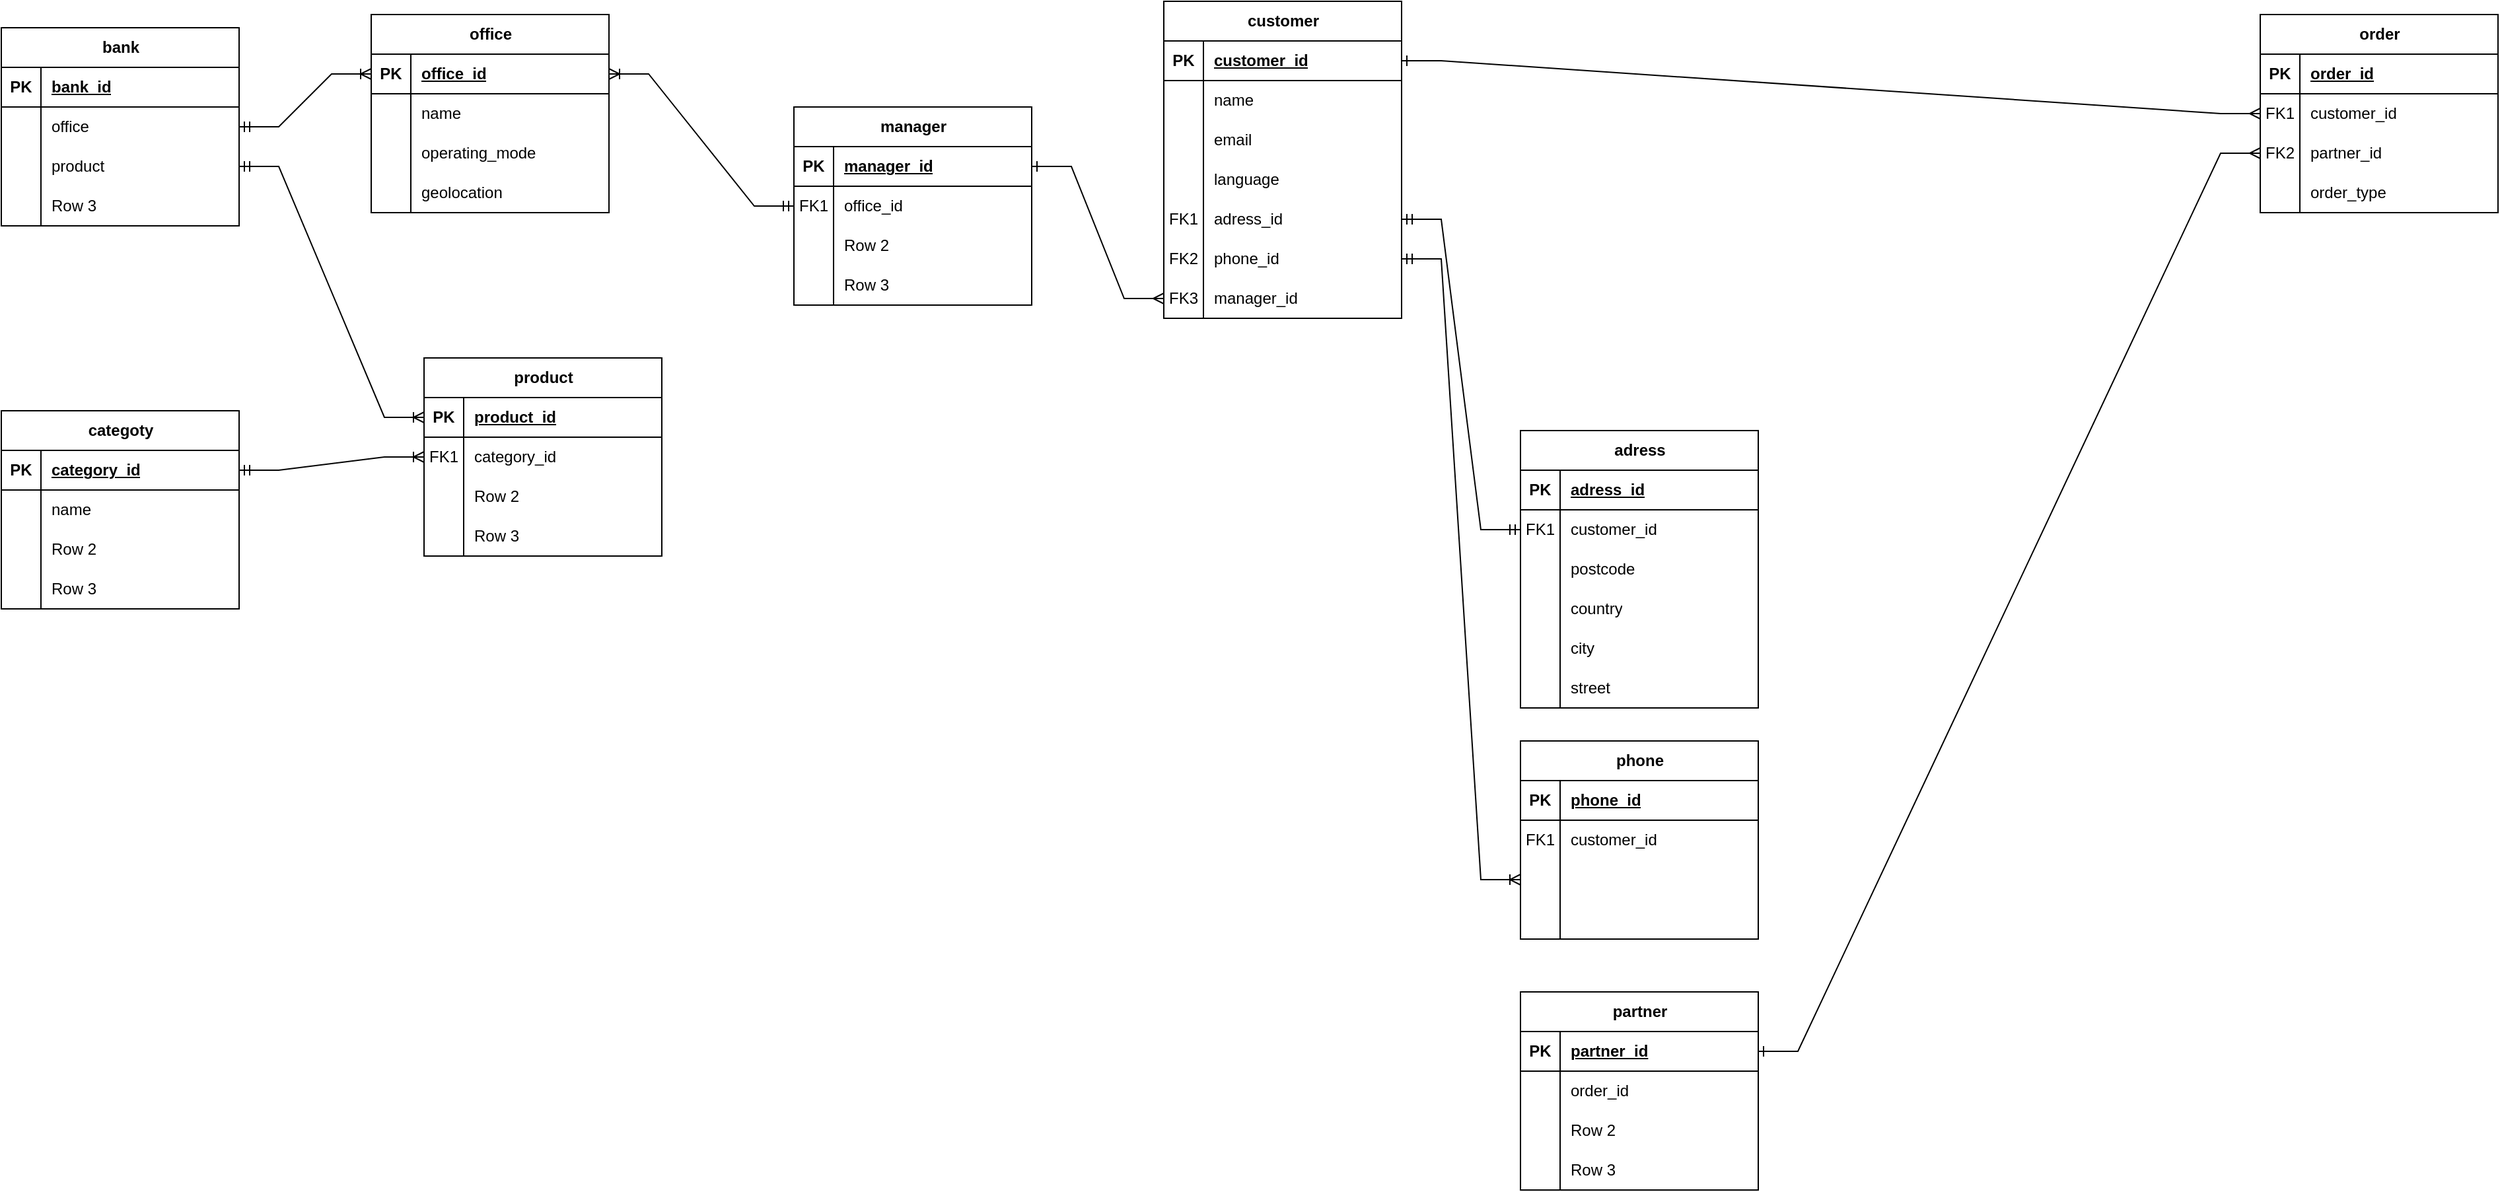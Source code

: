 <mxfile version="22.1.18" type="github">
  <diagram name="Страница — 1" id="-eCXFyW9J2usL3Vw9FVG">
    <mxGraphModel dx="2756" dy="1036" grid="1" gridSize="10" guides="1" tooltips="1" connect="1" arrows="1" fold="1" page="1" pageScale="1" pageWidth="827" pageHeight="1169" math="0" shadow="0">
      <root>
        <mxCell id="0" />
        <mxCell id="1" parent="0" />
        <mxCell id="TS-3t0F5fg5TTH0r1mqs-1" value="bank" style="shape=table;startSize=30;container=1;collapsible=1;childLayout=tableLayout;fixedRows=1;rowLines=0;fontStyle=1;align=center;resizeLast=1;html=1;" parent="1" vertex="1">
          <mxGeometry x="-680" y="70" width="180" height="150" as="geometry" />
        </mxCell>
        <mxCell id="TS-3t0F5fg5TTH0r1mqs-2" value="" style="shape=tableRow;horizontal=0;startSize=0;swimlaneHead=0;swimlaneBody=0;fillColor=none;collapsible=0;dropTarget=0;points=[[0,0.5],[1,0.5]];portConstraint=eastwest;top=0;left=0;right=0;bottom=1;" parent="TS-3t0F5fg5TTH0r1mqs-1" vertex="1">
          <mxGeometry y="30" width="180" height="30" as="geometry" />
        </mxCell>
        <mxCell id="TS-3t0F5fg5TTH0r1mqs-3" value="PK" style="shape=partialRectangle;connectable=0;fillColor=none;top=0;left=0;bottom=0;right=0;fontStyle=1;overflow=hidden;whiteSpace=wrap;html=1;" parent="TS-3t0F5fg5TTH0r1mqs-2" vertex="1">
          <mxGeometry width="30" height="30" as="geometry">
            <mxRectangle width="30" height="30" as="alternateBounds" />
          </mxGeometry>
        </mxCell>
        <mxCell id="TS-3t0F5fg5TTH0r1mqs-4" value="bank_id" style="shape=partialRectangle;connectable=0;fillColor=none;top=0;left=0;bottom=0;right=0;align=left;spacingLeft=6;fontStyle=5;overflow=hidden;whiteSpace=wrap;html=1;" parent="TS-3t0F5fg5TTH0r1mqs-2" vertex="1">
          <mxGeometry x="30" width="150" height="30" as="geometry">
            <mxRectangle width="150" height="30" as="alternateBounds" />
          </mxGeometry>
        </mxCell>
        <mxCell id="TS-3t0F5fg5TTH0r1mqs-5" value="" style="shape=tableRow;horizontal=0;startSize=0;swimlaneHead=0;swimlaneBody=0;fillColor=none;collapsible=0;dropTarget=0;points=[[0,0.5],[1,0.5]];portConstraint=eastwest;top=0;left=0;right=0;bottom=0;" parent="TS-3t0F5fg5TTH0r1mqs-1" vertex="1">
          <mxGeometry y="60" width="180" height="30" as="geometry" />
        </mxCell>
        <mxCell id="TS-3t0F5fg5TTH0r1mqs-6" value="" style="shape=partialRectangle;connectable=0;fillColor=none;top=0;left=0;bottom=0;right=0;editable=1;overflow=hidden;whiteSpace=wrap;html=1;" parent="TS-3t0F5fg5TTH0r1mqs-5" vertex="1">
          <mxGeometry width="30" height="30" as="geometry">
            <mxRectangle width="30" height="30" as="alternateBounds" />
          </mxGeometry>
        </mxCell>
        <mxCell id="TS-3t0F5fg5TTH0r1mqs-7" value="office" style="shape=partialRectangle;connectable=0;fillColor=none;top=0;left=0;bottom=0;right=0;align=left;spacingLeft=6;overflow=hidden;whiteSpace=wrap;html=1;" parent="TS-3t0F5fg5TTH0r1mqs-5" vertex="1">
          <mxGeometry x="30" width="150" height="30" as="geometry">
            <mxRectangle width="150" height="30" as="alternateBounds" />
          </mxGeometry>
        </mxCell>
        <mxCell id="TS-3t0F5fg5TTH0r1mqs-8" value="" style="shape=tableRow;horizontal=0;startSize=0;swimlaneHead=0;swimlaneBody=0;fillColor=none;collapsible=0;dropTarget=0;points=[[0,0.5],[1,0.5]];portConstraint=eastwest;top=0;left=0;right=0;bottom=0;" parent="TS-3t0F5fg5TTH0r1mqs-1" vertex="1">
          <mxGeometry y="90" width="180" height="30" as="geometry" />
        </mxCell>
        <mxCell id="TS-3t0F5fg5TTH0r1mqs-9" value="" style="shape=partialRectangle;connectable=0;fillColor=none;top=0;left=0;bottom=0;right=0;editable=1;overflow=hidden;whiteSpace=wrap;html=1;" parent="TS-3t0F5fg5TTH0r1mqs-8" vertex="1">
          <mxGeometry width="30" height="30" as="geometry">
            <mxRectangle width="30" height="30" as="alternateBounds" />
          </mxGeometry>
        </mxCell>
        <mxCell id="TS-3t0F5fg5TTH0r1mqs-10" value="product" style="shape=partialRectangle;connectable=0;fillColor=none;top=0;left=0;bottom=0;right=0;align=left;spacingLeft=6;overflow=hidden;whiteSpace=wrap;html=1;" parent="TS-3t0F5fg5TTH0r1mqs-8" vertex="1">
          <mxGeometry x="30" width="150" height="30" as="geometry">
            <mxRectangle width="150" height="30" as="alternateBounds" />
          </mxGeometry>
        </mxCell>
        <mxCell id="TS-3t0F5fg5TTH0r1mqs-11" value="" style="shape=tableRow;horizontal=0;startSize=0;swimlaneHead=0;swimlaneBody=0;fillColor=none;collapsible=0;dropTarget=0;points=[[0,0.5],[1,0.5]];portConstraint=eastwest;top=0;left=0;right=0;bottom=0;" parent="TS-3t0F5fg5TTH0r1mqs-1" vertex="1">
          <mxGeometry y="120" width="180" height="30" as="geometry" />
        </mxCell>
        <mxCell id="TS-3t0F5fg5TTH0r1mqs-12" value="" style="shape=partialRectangle;connectable=0;fillColor=none;top=0;left=0;bottom=0;right=0;editable=1;overflow=hidden;whiteSpace=wrap;html=1;" parent="TS-3t0F5fg5TTH0r1mqs-11" vertex="1">
          <mxGeometry width="30" height="30" as="geometry">
            <mxRectangle width="30" height="30" as="alternateBounds" />
          </mxGeometry>
        </mxCell>
        <mxCell id="TS-3t0F5fg5TTH0r1mqs-13" value="Row 3" style="shape=partialRectangle;connectable=0;fillColor=none;top=0;left=0;bottom=0;right=0;align=left;spacingLeft=6;overflow=hidden;whiteSpace=wrap;html=1;" parent="TS-3t0F5fg5TTH0r1mqs-11" vertex="1">
          <mxGeometry x="30" width="150" height="30" as="geometry">
            <mxRectangle width="150" height="30" as="alternateBounds" />
          </mxGeometry>
        </mxCell>
        <mxCell id="TS-3t0F5fg5TTH0r1mqs-14" value="categoty" style="shape=table;startSize=30;container=1;collapsible=1;childLayout=tableLayout;fixedRows=1;rowLines=0;fontStyle=1;align=center;resizeLast=1;html=1;" parent="1" vertex="1">
          <mxGeometry x="-680" y="360" width="180" height="150" as="geometry" />
        </mxCell>
        <mxCell id="TS-3t0F5fg5TTH0r1mqs-15" value="" style="shape=tableRow;horizontal=0;startSize=0;swimlaneHead=0;swimlaneBody=0;fillColor=none;collapsible=0;dropTarget=0;points=[[0,0.5],[1,0.5]];portConstraint=eastwest;top=0;left=0;right=0;bottom=1;" parent="TS-3t0F5fg5TTH0r1mqs-14" vertex="1">
          <mxGeometry y="30" width="180" height="30" as="geometry" />
        </mxCell>
        <mxCell id="TS-3t0F5fg5TTH0r1mqs-16" value="PK" style="shape=partialRectangle;connectable=0;fillColor=none;top=0;left=0;bottom=0;right=0;fontStyle=1;overflow=hidden;whiteSpace=wrap;html=1;" parent="TS-3t0F5fg5TTH0r1mqs-15" vertex="1">
          <mxGeometry width="30" height="30" as="geometry">
            <mxRectangle width="30" height="30" as="alternateBounds" />
          </mxGeometry>
        </mxCell>
        <mxCell id="TS-3t0F5fg5TTH0r1mqs-17" value="category_id" style="shape=partialRectangle;connectable=0;fillColor=none;top=0;left=0;bottom=0;right=0;align=left;spacingLeft=6;fontStyle=5;overflow=hidden;whiteSpace=wrap;html=1;" parent="TS-3t0F5fg5TTH0r1mqs-15" vertex="1">
          <mxGeometry x="30" width="150" height="30" as="geometry">
            <mxRectangle width="150" height="30" as="alternateBounds" />
          </mxGeometry>
        </mxCell>
        <mxCell id="TS-3t0F5fg5TTH0r1mqs-18" value="" style="shape=tableRow;horizontal=0;startSize=0;swimlaneHead=0;swimlaneBody=0;fillColor=none;collapsible=0;dropTarget=0;points=[[0,0.5],[1,0.5]];portConstraint=eastwest;top=0;left=0;right=0;bottom=0;" parent="TS-3t0F5fg5TTH0r1mqs-14" vertex="1">
          <mxGeometry y="60" width="180" height="30" as="geometry" />
        </mxCell>
        <mxCell id="TS-3t0F5fg5TTH0r1mqs-19" value="" style="shape=partialRectangle;connectable=0;fillColor=none;top=0;left=0;bottom=0;right=0;editable=1;overflow=hidden;whiteSpace=wrap;html=1;" parent="TS-3t0F5fg5TTH0r1mqs-18" vertex="1">
          <mxGeometry width="30" height="30" as="geometry">
            <mxRectangle width="30" height="30" as="alternateBounds" />
          </mxGeometry>
        </mxCell>
        <mxCell id="TS-3t0F5fg5TTH0r1mqs-20" value="name" style="shape=partialRectangle;connectable=0;fillColor=none;top=0;left=0;bottom=0;right=0;align=left;spacingLeft=6;overflow=hidden;whiteSpace=wrap;html=1;" parent="TS-3t0F5fg5TTH0r1mqs-18" vertex="1">
          <mxGeometry x="30" width="150" height="30" as="geometry">
            <mxRectangle width="150" height="30" as="alternateBounds" />
          </mxGeometry>
        </mxCell>
        <mxCell id="TS-3t0F5fg5TTH0r1mqs-21" value="" style="shape=tableRow;horizontal=0;startSize=0;swimlaneHead=0;swimlaneBody=0;fillColor=none;collapsible=0;dropTarget=0;points=[[0,0.5],[1,0.5]];portConstraint=eastwest;top=0;left=0;right=0;bottom=0;" parent="TS-3t0F5fg5TTH0r1mqs-14" vertex="1">
          <mxGeometry y="90" width="180" height="30" as="geometry" />
        </mxCell>
        <mxCell id="TS-3t0F5fg5TTH0r1mqs-22" value="" style="shape=partialRectangle;connectable=0;fillColor=none;top=0;left=0;bottom=0;right=0;editable=1;overflow=hidden;whiteSpace=wrap;html=1;" parent="TS-3t0F5fg5TTH0r1mqs-21" vertex="1">
          <mxGeometry width="30" height="30" as="geometry">
            <mxRectangle width="30" height="30" as="alternateBounds" />
          </mxGeometry>
        </mxCell>
        <mxCell id="TS-3t0F5fg5TTH0r1mqs-23" value="Row 2" style="shape=partialRectangle;connectable=0;fillColor=none;top=0;left=0;bottom=0;right=0;align=left;spacingLeft=6;overflow=hidden;whiteSpace=wrap;html=1;" parent="TS-3t0F5fg5TTH0r1mqs-21" vertex="1">
          <mxGeometry x="30" width="150" height="30" as="geometry">
            <mxRectangle width="150" height="30" as="alternateBounds" />
          </mxGeometry>
        </mxCell>
        <mxCell id="TS-3t0F5fg5TTH0r1mqs-24" value="" style="shape=tableRow;horizontal=0;startSize=0;swimlaneHead=0;swimlaneBody=0;fillColor=none;collapsible=0;dropTarget=0;points=[[0,0.5],[1,0.5]];portConstraint=eastwest;top=0;left=0;right=0;bottom=0;" parent="TS-3t0F5fg5TTH0r1mqs-14" vertex="1">
          <mxGeometry y="120" width="180" height="30" as="geometry" />
        </mxCell>
        <mxCell id="TS-3t0F5fg5TTH0r1mqs-25" value="" style="shape=partialRectangle;connectable=0;fillColor=none;top=0;left=0;bottom=0;right=0;editable=1;overflow=hidden;whiteSpace=wrap;html=1;" parent="TS-3t0F5fg5TTH0r1mqs-24" vertex="1">
          <mxGeometry width="30" height="30" as="geometry">
            <mxRectangle width="30" height="30" as="alternateBounds" />
          </mxGeometry>
        </mxCell>
        <mxCell id="TS-3t0F5fg5TTH0r1mqs-26" value="Row 3" style="shape=partialRectangle;connectable=0;fillColor=none;top=0;left=0;bottom=0;right=0;align=left;spacingLeft=6;overflow=hidden;whiteSpace=wrap;html=1;" parent="TS-3t0F5fg5TTH0r1mqs-24" vertex="1">
          <mxGeometry x="30" width="150" height="30" as="geometry">
            <mxRectangle width="150" height="30" as="alternateBounds" />
          </mxGeometry>
        </mxCell>
        <mxCell id="TS-3t0F5fg5TTH0r1mqs-66" value="customer" style="shape=table;startSize=30;container=1;collapsible=1;childLayout=tableLayout;fixedRows=1;rowLines=0;fontStyle=1;align=center;resizeLast=1;html=1;" parent="1" vertex="1">
          <mxGeometry x="200" y="50" width="180" height="240" as="geometry">
            <mxRectangle x="80" y="70" width="100" height="30" as="alternateBounds" />
          </mxGeometry>
        </mxCell>
        <mxCell id="TS-3t0F5fg5TTH0r1mqs-67" value="" style="shape=tableRow;horizontal=0;startSize=0;swimlaneHead=0;swimlaneBody=0;fillColor=none;collapsible=0;dropTarget=0;points=[[0,0.5],[1,0.5]];portConstraint=eastwest;top=0;left=0;right=0;bottom=1;" parent="TS-3t0F5fg5TTH0r1mqs-66" vertex="1">
          <mxGeometry y="30" width="180" height="30" as="geometry" />
        </mxCell>
        <mxCell id="TS-3t0F5fg5TTH0r1mqs-68" value="PK" style="shape=partialRectangle;connectable=0;fillColor=none;top=0;left=0;bottom=0;right=0;fontStyle=1;overflow=hidden;whiteSpace=wrap;html=1;" parent="TS-3t0F5fg5TTH0r1mqs-67" vertex="1">
          <mxGeometry width="30" height="30" as="geometry">
            <mxRectangle width="30" height="30" as="alternateBounds" />
          </mxGeometry>
        </mxCell>
        <mxCell id="TS-3t0F5fg5TTH0r1mqs-69" value="customer_id" style="shape=partialRectangle;connectable=0;fillColor=none;top=0;left=0;bottom=0;right=0;align=left;spacingLeft=6;fontStyle=5;overflow=hidden;whiteSpace=wrap;html=1;" parent="TS-3t0F5fg5TTH0r1mqs-67" vertex="1">
          <mxGeometry x="30" width="150" height="30" as="geometry">
            <mxRectangle width="150" height="30" as="alternateBounds" />
          </mxGeometry>
        </mxCell>
        <mxCell id="TS-3t0F5fg5TTH0r1mqs-70" value="" style="shape=tableRow;horizontal=0;startSize=0;swimlaneHead=0;swimlaneBody=0;fillColor=none;collapsible=0;dropTarget=0;points=[[0,0.5],[1,0.5]];portConstraint=eastwest;top=0;left=0;right=0;bottom=0;" parent="TS-3t0F5fg5TTH0r1mqs-66" vertex="1">
          <mxGeometry y="60" width="180" height="30" as="geometry" />
        </mxCell>
        <mxCell id="TS-3t0F5fg5TTH0r1mqs-71" value="" style="shape=partialRectangle;connectable=0;fillColor=none;top=0;left=0;bottom=0;right=0;editable=1;overflow=hidden;whiteSpace=wrap;html=1;" parent="TS-3t0F5fg5TTH0r1mqs-70" vertex="1">
          <mxGeometry width="30" height="30" as="geometry">
            <mxRectangle width="30" height="30" as="alternateBounds" />
          </mxGeometry>
        </mxCell>
        <mxCell id="TS-3t0F5fg5TTH0r1mqs-72" value="name" style="shape=partialRectangle;connectable=0;fillColor=none;top=0;left=0;bottom=0;right=0;align=left;spacingLeft=6;overflow=hidden;whiteSpace=wrap;html=1;" parent="TS-3t0F5fg5TTH0r1mqs-70" vertex="1">
          <mxGeometry x="30" width="150" height="30" as="geometry">
            <mxRectangle width="150" height="30" as="alternateBounds" />
          </mxGeometry>
        </mxCell>
        <mxCell id="TS-3t0F5fg5TTH0r1mqs-73" value="" style="shape=tableRow;horizontal=0;startSize=0;swimlaneHead=0;swimlaneBody=0;fillColor=none;collapsible=0;dropTarget=0;points=[[0,0.5],[1,0.5]];portConstraint=eastwest;top=0;left=0;right=0;bottom=0;" parent="TS-3t0F5fg5TTH0r1mqs-66" vertex="1">
          <mxGeometry y="90" width="180" height="30" as="geometry" />
        </mxCell>
        <mxCell id="TS-3t0F5fg5TTH0r1mqs-74" value="" style="shape=partialRectangle;connectable=0;fillColor=none;top=0;left=0;bottom=0;right=0;editable=1;overflow=hidden;whiteSpace=wrap;html=1;" parent="TS-3t0F5fg5TTH0r1mqs-73" vertex="1">
          <mxGeometry width="30" height="30" as="geometry">
            <mxRectangle width="30" height="30" as="alternateBounds" />
          </mxGeometry>
        </mxCell>
        <mxCell id="TS-3t0F5fg5TTH0r1mqs-75" value="email" style="shape=partialRectangle;connectable=0;fillColor=none;top=0;left=0;bottom=0;right=0;align=left;spacingLeft=6;overflow=hidden;whiteSpace=wrap;html=1;" parent="TS-3t0F5fg5TTH0r1mqs-73" vertex="1">
          <mxGeometry x="30" width="150" height="30" as="geometry">
            <mxRectangle width="150" height="30" as="alternateBounds" />
          </mxGeometry>
        </mxCell>
        <mxCell id="TS-3t0F5fg5TTH0r1mqs-76" value="" style="shape=tableRow;horizontal=0;startSize=0;swimlaneHead=0;swimlaneBody=0;fillColor=none;collapsible=0;dropTarget=0;points=[[0,0.5],[1,0.5]];portConstraint=eastwest;top=0;left=0;right=0;bottom=0;" parent="TS-3t0F5fg5TTH0r1mqs-66" vertex="1">
          <mxGeometry y="120" width="180" height="30" as="geometry" />
        </mxCell>
        <mxCell id="TS-3t0F5fg5TTH0r1mqs-77" value="" style="shape=partialRectangle;connectable=0;fillColor=none;top=0;left=0;bottom=0;right=0;editable=1;overflow=hidden;whiteSpace=wrap;html=1;" parent="TS-3t0F5fg5TTH0r1mqs-76" vertex="1">
          <mxGeometry width="30" height="30" as="geometry">
            <mxRectangle width="30" height="30" as="alternateBounds" />
          </mxGeometry>
        </mxCell>
        <mxCell id="TS-3t0F5fg5TTH0r1mqs-78" value="language" style="shape=partialRectangle;connectable=0;fillColor=none;top=0;left=0;bottom=0;right=0;align=left;spacingLeft=6;overflow=hidden;whiteSpace=wrap;html=1;" parent="TS-3t0F5fg5TTH0r1mqs-76" vertex="1">
          <mxGeometry x="30" width="150" height="30" as="geometry">
            <mxRectangle width="150" height="30" as="alternateBounds" />
          </mxGeometry>
        </mxCell>
        <mxCell id="TS-3t0F5fg5TTH0r1mqs-206" value="" style="shape=tableRow;horizontal=0;startSize=0;swimlaneHead=0;swimlaneBody=0;fillColor=none;collapsible=0;dropTarget=0;points=[[0,0.5],[1,0.5]];portConstraint=eastwest;top=0;left=0;right=0;bottom=0;" parent="TS-3t0F5fg5TTH0r1mqs-66" vertex="1">
          <mxGeometry y="150" width="180" height="30" as="geometry" />
        </mxCell>
        <mxCell id="TS-3t0F5fg5TTH0r1mqs-207" value="FK1" style="shape=partialRectangle;connectable=0;fillColor=none;top=0;left=0;bottom=0;right=0;editable=1;overflow=hidden;whiteSpace=wrap;html=1;" parent="TS-3t0F5fg5TTH0r1mqs-206" vertex="1">
          <mxGeometry width="30" height="30" as="geometry">
            <mxRectangle width="30" height="30" as="alternateBounds" />
          </mxGeometry>
        </mxCell>
        <mxCell id="TS-3t0F5fg5TTH0r1mqs-208" value="adress_id" style="shape=partialRectangle;connectable=0;fillColor=none;top=0;left=0;bottom=0;right=0;align=left;spacingLeft=6;overflow=hidden;whiteSpace=wrap;html=1;" parent="TS-3t0F5fg5TTH0r1mqs-206" vertex="1">
          <mxGeometry x="30" width="150" height="30" as="geometry">
            <mxRectangle width="150" height="30" as="alternateBounds" />
          </mxGeometry>
        </mxCell>
        <mxCell id="TS-3t0F5fg5TTH0r1mqs-235" value="" style="shape=tableRow;horizontal=0;startSize=0;swimlaneHead=0;swimlaneBody=0;fillColor=none;collapsible=0;dropTarget=0;points=[[0,0.5],[1,0.5]];portConstraint=eastwest;top=0;left=0;right=0;bottom=0;" parent="TS-3t0F5fg5TTH0r1mqs-66" vertex="1">
          <mxGeometry y="180" width="180" height="30" as="geometry" />
        </mxCell>
        <mxCell id="TS-3t0F5fg5TTH0r1mqs-236" value="FK2" style="shape=partialRectangle;connectable=0;fillColor=none;top=0;left=0;bottom=0;right=0;editable=1;overflow=hidden;whiteSpace=wrap;html=1;" parent="TS-3t0F5fg5TTH0r1mqs-235" vertex="1">
          <mxGeometry width="30" height="30" as="geometry">
            <mxRectangle width="30" height="30" as="alternateBounds" />
          </mxGeometry>
        </mxCell>
        <mxCell id="TS-3t0F5fg5TTH0r1mqs-237" value="phone_id" style="shape=partialRectangle;connectable=0;fillColor=none;top=0;left=0;bottom=0;right=0;align=left;spacingLeft=6;overflow=hidden;whiteSpace=wrap;html=1;" parent="TS-3t0F5fg5TTH0r1mqs-235" vertex="1">
          <mxGeometry x="30" width="150" height="30" as="geometry">
            <mxRectangle width="150" height="30" as="alternateBounds" />
          </mxGeometry>
        </mxCell>
        <mxCell id="TS-3t0F5fg5TTH0r1mqs-296" value="" style="shape=tableRow;horizontal=0;startSize=0;swimlaneHead=0;swimlaneBody=0;fillColor=none;collapsible=0;dropTarget=0;points=[[0,0.5],[1,0.5]];portConstraint=eastwest;top=0;left=0;right=0;bottom=0;" parent="TS-3t0F5fg5TTH0r1mqs-66" vertex="1">
          <mxGeometry y="210" width="180" height="30" as="geometry" />
        </mxCell>
        <mxCell id="TS-3t0F5fg5TTH0r1mqs-297" value="FK3" style="shape=partialRectangle;connectable=0;fillColor=none;top=0;left=0;bottom=0;right=0;editable=1;overflow=hidden;whiteSpace=wrap;html=1;" parent="TS-3t0F5fg5TTH0r1mqs-296" vertex="1">
          <mxGeometry width="30" height="30" as="geometry">
            <mxRectangle width="30" height="30" as="alternateBounds" />
          </mxGeometry>
        </mxCell>
        <mxCell id="TS-3t0F5fg5TTH0r1mqs-298" value="manager_id" style="shape=partialRectangle;connectable=0;fillColor=none;top=0;left=0;bottom=0;right=0;align=left;spacingLeft=6;overflow=hidden;whiteSpace=wrap;html=1;" parent="TS-3t0F5fg5TTH0r1mqs-296" vertex="1">
          <mxGeometry x="30" width="150" height="30" as="geometry">
            <mxRectangle width="150" height="30" as="alternateBounds" />
          </mxGeometry>
        </mxCell>
        <mxCell id="TS-3t0F5fg5TTH0r1mqs-79" value="manager" style="shape=table;startSize=30;container=1;collapsible=1;childLayout=tableLayout;fixedRows=1;rowLines=0;fontStyle=1;align=center;resizeLast=1;html=1;" parent="1" vertex="1">
          <mxGeometry x="-80" y="130" width="180" height="150" as="geometry" />
        </mxCell>
        <mxCell id="TS-3t0F5fg5TTH0r1mqs-80" value="" style="shape=tableRow;horizontal=0;startSize=0;swimlaneHead=0;swimlaneBody=0;fillColor=none;collapsible=0;dropTarget=0;points=[[0,0.5],[1,0.5]];portConstraint=eastwest;top=0;left=0;right=0;bottom=1;" parent="TS-3t0F5fg5TTH0r1mqs-79" vertex="1">
          <mxGeometry y="30" width="180" height="30" as="geometry" />
        </mxCell>
        <mxCell id="TS-3t0F5fg5TTH0r1mqs-81" value="PK" style="shape=partialRectangle;connectable=0;fillColor=none;top=0;left=0;bottom=0;right=0;fontStyle=1;overflow=hidden;whiteSpace=wrap;html=1;" parent="TS-3t0F5fg5TTH0r1mqs-80" vertex="1">
          <mxGeometry width="30" height="30" as="geometry">
            <mxRectangle width="30" height="30" as="alternateBounds" />
          </mxGeometry>
        </mxCell>
        <mxCell id="TS-3t0F5fg5TTH0r1mqs-82" value="manager_id" style="shape=partialRectangle;connectable=0;fillColor=none;top=0;left=0;bottom=0;right=0;align=left;spacingLeft=6;fontStyle=5;overflow=hidden;whiteSpace=wrap;html=1;" parent="TS-3t0F5fg5TTH0r1mqs-80" vertex="1">
          <mxGeometry x="30" width="150" height="30" as="geometry">
            <mxRectangle width="150" height="30" as="alternateBounds" />
          </mxGeometry>
        </mxCell>
        <mxCell id="TS-3t0F5fg5TTH0r1mqs-83" value="" style="shape=tableRow;horizontal=0;startSize=0;swimlaneHead=0;swimlaneBody=0;fillColor=none;collapsible=0;dropTarget=0;points=[[0,0.5],[1,0.5]];portConstraint=eastwest;top=0;left=0;right=0;bottom=0;" parent="TS-3t0F5fg5TTH0r1mqs-79" vertex="1">
          <mxGeometry y="60" width="180" height="30" as="geometry" />
        </mxCell>
        <mxCell id="TS-3t0F5fg5TTH0r1mqs-84" value="FK1" style="shape=partialRectangle;connectable=0;fillColor=none;top=0;left=0;bottom=0;right=0;editable=1;overflow=hidden;whiteSpace=wrap;html=1;" parent="TS-3t0F5fg5TTH0r1mqs-83" vertex="1">
          <mxGeometry width="30" height="30" as="geometry">
            <mxRectangle width="30" height="30" as="alternateBounds" />
          </mxGeometry>
        </mxCell>
        <mxCell id="TS-3t0F5fg5TTH0r1mqs-85" value="office_id" style="shape=partialRectangle;connectable=0;fillColor=none;top=0;left=0;bottom=0;right=0;align=left;spacingLeft=6;overflow=hidden;whiteSpace=wrap;html=1;" parent="TS-3t0F5fg5TTH0r1mqs-83" vertex="1">
          <mxGeometry x="30" width="150" height="30" as="geometry">
            <mxRectangle width="150" height="30" as="alternateBounds" />
          </mxGeometry>
        </mxCell>
        <mxCell id="TS-3t0F5fg5TTH0r1mqs-86" value="" style="shape=tableRow;horizontal=0;startSize=0;swimlaneHead=0;swimlaneBody=0;fillColor=none;collapsible=0;dropTarget=0;points=[[0,0.5],[1,0.5]];portConstraint=eastwest;top=0;left=0;right=0;bottom=0;" parent="TS-3t0F5fg5TTH0r1mqs-79" vertex="1">
          <mxGeometry y="90" width="180" height="30" as="geometry" />
        </mxCell>
        <mxCell id="TS-3t0F5fg5TTH0r1mqs-87" value="" style="shape=partialRectangle;connectable=0;fillColor=none;top=0;left=0;bottom=0;right=0;editable=1;overflow=hidden;whiteSpace=wrap;html=1;" parent="TS-3t0F5fg5TTH0r1mqs-86" vertex="1">
          <mxGeometry width="30" height="30" as="geometry">
            <mxRectangle width="30" height="30" as="alternateBounds" />
          </mxGeometry>
        </mxCell>
        <mxCell id="TS-3t0F5fg5TTH0r1mqs-88" value="Row 2" style="shape=partialRectangle;connectable=0;fillColor=none;top=0;left=0;bottom=0;right=0;align=left;spacingLeft=6;overflow=hidden;whiteSpace=wrap;html=1;" parent="TS-3t0F5fg5TTH0r1mqs-86" vertex="1">
          <mxGeometry x="30" width="150" height="30" as="geometry">
            <mxRectangle width="150" height="30" as="alternateBounds" />
          </mxGeometry>
        </mxCell>
        <mxCell id="TS-3t0F5fg5TTH0r1mqs-89" value="" style="shape=tableRow;horizontal=0;startSize=0;swimlaneHead=0;swimlaneBody=0;fillColor=none;collapsible=0;dropTarget=0;points=[[0,0.5],[1,0.5]];portConstraint=eastwest;top=0;left=0;right=0;bottom=0;" parent="TS-3t0F5fg5TTH0r1mqs-79" vertex="1">
          <mxGeometry y="120" width="180" height="30" as="geometry" />
        </mxCell>
        <mxCell id="TS-3t0F5fg5TTH0r1mqs-90" value="" style="shape=partialRectangle;connectable=0;fillColor=none;top=0;left=0;bottom=0;right=0;editable=1;overflow=hidden;whiteSpace=wrap;html=1;" parent="TS-3t0F5fg5TTH0r1mqs-89" vertex="1">
          <mxGeometry width="30" height="30" as="geometry">
            <mxRectangle width="30" height="30" as="alternateBounds" />
          </mxGeometry>
        </mxCell>
        <mxCell id="TS-3t0F5fg5TTH0r1mqs-91" value="Row 3" style="shape=partialRectangle;connectable=0;fillColor=none;top=0;left=0;bottom=0;right=0;align=left;spacingLeft=6;overflow=hidden;whiteSpace=wrap;html=1;" parent="TS-3t0F5fg5TTH0r1mqs-89" vertex="1">
          <mxGeometry x="30" width="150" height="30" as="geometry">
            <mxRectangle width="150" height="30" as="alternateBounds" />
          </mxGeometry>
        </mxCell>
        <mxCell id="TS-3t0F5fg5TTH0r1mqs-92" value="order" style="shape=table;startSize=30;container=1;collapsible=1;childLayout=tableLayout;fixedRows=1;rowLines=0;fontStyle=1;align=center;resizeLast=1;html=1;" parent="1" vertex="1">
          <mxGeometry x="1030" y="60" width="180" height="150" as="geometry" />
        </mxCell>
        <mxCell id="TS-3t0F5fg5TTH0r1mqs-93" value="" style="shape=tableRow;horizontal=0;startSize=0;swimlaneHead=0;swimlaneBody=0;fillColor=none;collapsible=0;dropTarget=0;points=[[0,0.5],[1,0.5]];portConstraint=eastwest;top=0;left=0;right=0;bottom=1;" parent="TS-3t0F5fg5TTH0r1mqs-92" vertex="1">
          <mxGeometry y="30" width="180" height="30" as="geometry" />
        </mxCell>
        <mxCell id="TS-3t0F5fg5TTH0r1mqs-94" value="PK" style="shape=partialRectangle;connectable=0;fillColor=none;top=0;left=0;bottom=0;right=0;fontStyle=1;overflow=hidden;whiteSpace=wrap;html=1;" parent="TS-3t0F5fg5TTH0r1mqs-93" vertex="1">
          <mxGeometry width="30" height="30" as="geometry">
            <mxRectangle width="30" height="30" as="alternateBounds" />
          </mxGeometry>
        </mxCell>
        <mxCell id="TS-3t0F5fg5TTH0r1mqs-95" value="order_id" style="shape=partialRectangle;connectable=0;fillColor=none;top=0;left=0;bottom=0;right=0;align=left;spacingLeft=6;fontStyle=5;overflow=hidden;whiteSpace=wrap;html=1;" parent="TS-3t0F5fg5TTH0r1mqs-93" vertex="1">
          <mxGeometry x="30" width="150" height="30" as="geometry">
            <mxRectangle width="150" height="30" as="alternateBounds" />
          </mxGeometry>
        </mxCell>
        <mxCell id="TS-3t0F5fg5TTH0r1mqs-96" value="" style="shape=tableRow;horizontal=0;startSize=0;swimlaneHead=0;swimlaneBody=0;fillColor=none;collapsible=0;dropTarget=0;points=[[0,0.5],[1,0.5]];portConstraint=eastwest;top=0;left=0;right=0;bottom=0;" parent="TS-3t0F5fg5TTH0r1mqs-92" vertex="1">
          <mxGeometry y="60" width="180" height="30" as="geometry" />
        </mxCell>
        <mxCell id="TS-3t0F5fg5TTH0r1mqs-97" value="FK1" style="shape=partialRectangle;connectable=0;fillColor=none;top=0;left=0;bottom=0;right=0;editable=1;overflow=hidden;whiteSpace=wrap;html=1;" parent="TS-3t0F5fg5TTH0r1mqs-96" vertex="1">
          <mxGeometry width="30" height="30" as="geometry">
            <mxRectangle width="30" height="30" as="alternateBounds" />
          </mxGeometry>
        </mxCell>
        <mxCell id="TS-3t0F5fg5TTH0r1mqs-98" value="customer_id" style="shape=partialRectangle;connectable=0;fillColor=none;top=0;left=0;bottom=0;right=0;align=left;spacingLeft=6;overflow=hidden;whiteSpace=wrap;html=1;" parent="TS-3t0F5fg5TTH0r1mqs-96" vertex="1">
          <mxGeometry x="30" width="150" height="30" as="geometry">
            <mxRectangle width="150" height="30" as="alternateBounds" />
          </mxGeometry>
        </mxCell>
        <mxCell id="TS-3t0F5fg5TTH0r1mqs-99" value="" style="shape=tableRow;horizontal=0;startSize=0;swimlaneHead=0;swimlaneBody=0;fillColor=none;collapsible=0;dropTarget=0;points=[[0,0.5],[1,0.5]];portConstraint=eastwest;top=0;left=0;right=0;bottom=0;" parent="TS-3t0F5fg5TTH0r1mqs-92" vertex="1">
          <mxGeometry y="90" width="180" height="30" as="geometry" />
        </mxCell>
        <mxCell id="TS-3t0F5fg5TTH0r1mqs-100" value="FK2" style="shape=partialRectangle;connectable=0;fillColor=none;top=0;left=0;bottom=0;right=0;editable=1;overflow=hidden;whiteSpace=wrap;html=1;" parent="TS-3t0F5fg5TTH0r1mqs-99" vertex="1">
          <mxGeometry width="30" height="30" as="geometry">
            <mxRectangle width="30" height="30" as="alternateBounds" />
          </mxGeometry>
        </mxCell>
        <mxCell id="TS-3t0F5fg5TTH0r1mqs-101" value="partner_id" style="shape=partialRectangle;connectable=0;fillColor=none;top=0;left=0;bottom=0;right=0;align=left;spacingLeft=6;overflow=hidden;whiteSpace=wrap;html=1;" parent="TS-3t0F5fg5TTH0r1mqs-99" vertex="1">
          <mxGeometry x="30" width="150" height="30" as="geometry">
            <mxRectangle width="150" height="30" as="alternateBounds" />
          </mxGeometry>
        </mxCell>
        <mxCell id="TS-3t0F5fg5TTH0r1mqs-102" value="" style="shape=tableRow;horizontal=0;startSize=0;swimlaneHead=0;swimlaneBody=0;fillColor=none;collapsible=0;dropTarget=0;points=[[0,0.5],[1,0.5]];portConstraint=eastwest;top=0;left=0;right=0;bottom=0;" parent="TS-3t0F5fg5TTH0r1mqs-92" vertex="1">
          <mxGeometry y="120" width="180" height="30" as="geometry" />
        </mxCell>
        <mxCell id="TS-3t0F5fg5TTH0r1mqs-103" value="" style="shape=partialRectangle;connectable=0;fillColor=none;top=0;left=0;bottom=0;right=0;editable=1;overflow=hidden;whiteSpace=wrap;html=1;" parent="TS-3t0F5fg5TTH0r1mqs-102" vertex="1">
          <mxGeometry width="30" height="30" as="geometry">
            <mxRectangle width="30" height="30" as="alternateBounds" />
          </mxGeometry>
        </mxCell>
        <mxCell id="TS-3t0F5fg5TTH0r1mqs-104" value="order_type" style="shape=partialRectangle;connectable=0;fillColor=none;top=0;left=0;bottom=0;right=0;align=left;spacingLeft=6;overflow=hidden;whiteSpace=wrap;html=1;" parent="TS-3t0F5fg5TTH0r1mqs-102" vertex="1">
          <mxGeometry x="30" width="150" height="30" as="geometry">
            <mxRectangle width="150" height="30" as="alternateBounds" />
          </mxGeometry>
        </mxCell>
        <mxCell id="TS-3t0F5fg5TTH0r1mqs-105" value="product" style="shape=table;startSize=30;container=1;collapsible=1;childLayout=tableLayout;fixedRows=1;rowLines=0;fontStyle=1;align=center;resizeLast=1;html=1;" parent="1" vertex="1">
          <mxGeometry x="-360" y="320" width="180" height="150" as="geometry" />
        </mxCell>
        <mxCell id="TS-3t0F5fg5TTH0r1mqs-106" value="" style="shape=tableRow;horizontal=0;startSize=0;swimlaneHead=0;swimlaneBody=0;fillColor=none;collapsible=0;dropTarget=0;points=[[0,0.5],[1,0.5]];portConstraint=eastwest;top=0;left=0;right=0;bottom=1;" parent="TS-3t0F5fg5TTH0r1mqs-105" vertex="1">
          <mxGeometry y="30" width="180" height="30" as="geometry" />
        </mxCell>
        <mxCell id="TS-3t0F5fg5TTH0r1mqs-107" value="PK" style="shape=partialRectangle;connectable=0;fillColor=none;top=0;left=0;bottom=0;right=0;fontStyle=1;overflow=hidden;whiteSpace=wrap;html=1;" parent="TS-3t0F5fg5TTH0r1mqs-106" vertex="1">
          <mxGeometry width="30" height="30" as="geometry">
            <mxRectangle width="30" height="30" as="alternateBounds" />
          </mxGeometry>
        </mxCell>
        <mxCell id="TS-3t0F5fg5TTH0r1mqs-108" value="product_id" style="shape=partialRectangle;connectable=0;fillColor=none;top=0;left=0;bottom=0;right=0;align=left;spacingLeft=6;fontStyle=5;overflow=hidden;whiteSpace=wrap;html=1;" parent="TS-3t0F5fg5TTH0r1mqs-106" vertex="1">
          <mxGeometry x="30" width="150" height="30" as="geometry">
            <mxRectangle width="150" height="30" as="alternateBounds" />
          </mxGeometry>
        </mxCell>
        <mxCell id="TS-3t0F5fg5TTH0r1mqs-109" value="" style="shape=tableRow;horizontal=0;startSize=0;swimlaneHead=0;swimlaneBody=0;fillColor=none;collapsible=0;dropTarget=0;points=[[0,0.5],[1,0.5]];portConstraint=eastwest;top=0;left=0;right=0;bottom=0;" parent="TS-3t0F5fg5TTH0r1mqs-105" vertex="1">
          <mxGeometry y="60" width="180" height="30" as="geometry" />
        </mxCell>
        <mxCell id="TS-3t0F5fg5TTH0r1mqs-110" value="FK1" style="shape=partialRectangle;connectable=0;fillColor=none;top=0;left=0;bottom=0;right=0;editable=1;overflow=hidden;whiteSpace=wrap;html=1;" parent="TS-3t0F5fg5TTH0r1mqs-109" vertex="1">
          <mxGeometry width="30" height="30" as="geometry">
            <mxRectangle width="30" height="30" as="alternateBounds" />
          </mxGeometry>
        </mxCell>
        <mxCell id="TS-3t0F5fg5TTH0r1mqs-111" value="category_id" style="shape=partialRectangle;connectable=0;fillColor=none;top=0;left=0;bottom=0;right=0;align=left;spacingLeft=6;overflow=hidden;whiteSpace=wrap;html=1;" parent="TS-3t0F5fg5TTH0r1mqs-109" vertex="1">
          <mxGeometry x="30" width="150" height="30" as="geometry">
            <mxRectangle width="150" height="30" as="alternateBounds" />
          </mxGeometry>
        </mxCell>
        <mxCell id="TS-3t0F5fg5TTH0r1mqs-112" value="" style="shape=tableRow;horizontal=0;startSize=0;swimlaneHead=0;swimlaneBody=0;fillColor=none;collapsible=0;dropTarget=0;points=[[0,0.5],[1,0.5]];portConstraint=eastwest;top=0;left=0;right=0;bottom=0;" parent="TS-3t0F5fg5TTH0r1mqs-105" vertex="1">
          <mxGeometry y="90" width="180" height="30" as="geometry" />
        </mxCell>
        <mxCell id="TS-3t0F5fg5TTH0r1mqs-113" value="" style="shape=partialRectangle;connectable=0;fillColor=none;top=0;left=0;bottom=0;right=0;editable=1;overflow=hidden;whiteSpace=wrap;html=1;" parent="TS-3t0F5fg5TTH0r1mqs-112" vertex="1">
          <mxGeometry width="30" height="30" as="geometry">
            <mxRectangle width="30" height="30" as="alternateBounds" />
          </mxGeometry>
        </mxCell>
        <mxCell id="TS-3t0F5fg5TTH0r1mqs-114" value="Row 2" style="shape=partialRectangle;connectable=0;fillColor=none;top=0;left=0;bottom=0;right=0;align=left;spacingLeft=6;overflow=hidden;whiteSpace=wrap;html=1;" parent="TS-3t0F5fg5TTH0r1mqs-112" vertex="1">
          <mxGeometry x="30" width="150" height="30" as="geometry">
            <mxRectangle width="150" height="30" as="alternateBounds" />
          </mxGeometry>
        </mxCell>
        <mxCell id="TS-3t0F5fg5TTH0r1mqs-115" value="" style="shape=tableRow;horizontal=0;startSize=0;swimlaneHead=0;swimlaneBody=0;fillColor=none;collapsible=0;dropTarget=0;points=[[0,0.5],[1,0.5]];portConstraint=eastwest;top=0;left=0;right=0;bottom=0;" parent="TS-3t0F5fg5TTH0r1mqs-105" vertex="1">
          <mxGeometry y="120" width="180" height="30" as="geometry" />
        </mxCell>
        <mxCell id="TS-3t0F5fg5TTH0r1mqs-116" value="" style="shape=partialRectangle;connectable=0;fillColor=none;top=0;left=0;bottom=0;right=0;editable=1;overflow=hidden;whiteSpace=wrap;html=1;" parent="TS-3t0F5fg5TTH0r1mqs-115" vertex="1">
          <mxGeometry width="30" height="30" as="geometry">
            <mxRectangle width="30" height="30" as="alternateBounds" />
          </mxGeometry>
        </mxCell>
        <mxCell id="TS-3t0F5fg5TTH0r1mqs-117" value="Row 3" style="shape=partialRectangle;connectable=0;fillColor=none;top=0;left=0;bottom=0;right=0;align=left;spacingLeft=6;overflow=hidden;whiteSpace=wrap;html=1;" parent="TS-3t0F5fg5TTH0r1mqs-115" vertex="1">
          <mxGeometry x="30" width="150" height="30" as="geometry">
            <mxRectangle width="150" height="30" as="alternateBounds" />
          </mxGeometry>
        </mxCell>
        <mxCell id="TS-3t0F5fg5TTH0r1mqs-118" value="" style="edgeStyle=entityRelationEdgeStyle;fontSize=12;html=1;endArrow=ERmany;startArrow=ERone;rounded=0;exitX=1;exitY=0.5;exitDx=0;exitDy=0;entryX=0;entryY=0.5;entryDx=0;entryDy=0;startFill=0;endFill=0;" parent="1" source="TS-3t0F5fg5TTH0r1mqs-67" target="TS-3t0F5fg5TTH0r1mqs-96" edge="1">
          <mxGeometry width="100" height="100" relative="1" as="geometry">
            <mxPoint x="260" y="190" as="sourcePoint" />
            <mxPoint x="360" y="100" as="targetPoint" />
            <Array as="points">
              <mxPoint x="290" y="170" />
            </Array>
          </mxGeometry>
        </mxCell>
        <mxCell id="TS-3t0F5fg5TTH0r1mqs-119" value="office" style="shape=table;startSize=30;container=1;collapsible=1;childLayout=tableLayout;fixedRows=1;rowLines=0;fontStyle=1;align=center;resizeLast=1;html=1;" parent="1" vertex="1">
          <mxGeometry x="-400" y="60" width="180" height="150" as="geometry" />
        </mxCell>
        <mxCell id="TS-3t0F5fg5TTH0r1mqs-120" value="" style="shape=tableRow;horizontal=0;startSize=0;swimlaneHead=0;swimlaneBody=0;fillColor=none;collapsible=0;dropTarget=0;points=[[0,0.5],[1,0.5]];portConstraint=eastwest;top=0;left=0;right=0;bottom=1;" parent="TS-3t0F5fg5TTH0r1mqs-119" vertex="1">
          <mxGeometry y="30" width="180" height="30" as="geometry" />
        </mxCell>
        <mxCell id="TS-3t0F5fg5TTH0r1mqs-121" value="PK" style="shape=partialRectangle;connectable=0;fillColor=none;top=0;left=0;bottom=0;right=0;fontStyle=1;overflow=hidden;whiteSpace=wrap;html=1;" parent="TS-3t0F5fg5TTH0r1mqs-120" vertex="1">
          <mxGeometry width="30" height="30" as="geometry">
            <mxRectangle width="30" height="30" as="alternateBounds" />
          </mxGeometry>
        </mxCell>
        <mxCell id="TS-3t0F5fg5TTH0r1mqs-122" value="office_id" style="shape=partialRectangle;connectable=0;fillColor=none;top=0;left=0;bottom=0;right=0;align=left;spacingLeft=6;fontStyle=5;overflow=hidden;whiteSpace=wrap;html=1;" parent="TS-3t0F5fg5TTH0r1mqs-120" vertex="1">
          <mxGeometry x="30" width="150" height="30" as="geometry">
            <mxRectangle width="150" height="30" as="alternateBounds" />
          </mxGeometry>
        </mxCell>
        <mxCell id="TS-3t0F5fg5TTH0r1mqs-123" value="" style="shape=tableRow;horizontal=0;startSize=0;swimlaneHead=0;swimlaneBody=0;fillColor=none;collapsible=0;dropTarget=0;points=[[0,0.5],[1,0.5]];portConstraint=eastwest;top=0;left=0;right=0;bottom=0;" parent="TS-3t0F5fg5TTH0r1mqs-119" vertex="1">
          <mxGeometry y="60" width="180" height="30" as="geometry" />
        </mxCell>
        <mxCell id="TS-3t0F5fg5TTH0r1mqs-124" value="" style="shape=partialRectangle;connectable=0;fillColor=none;top=0;left=0;bottom=0;right=0;editable=1;overflow=hidden;whiteSpace=wrap;html=1;" parent="TS-3t0F5fg5TTH0r1mqs-123" vertex="1">
          <mxGeometry width="30" height="30" as="geometry">
            <mxRectangle width="30" height="30" as="alternateBounds" />
          </mxGeometry>
        </mxCell>
        <mxCell id="TS-3t0F5fg5TTH0r1mqs-125" value="name" style="shape=partialRectangle;connectable=0;fillColor=none;top=0;left=0;bottom=0;right=0;align=left;spacingLeft=6;overflow=hidden;whiteSpace=wrap;html=1;" parent="TS-3t0F5fg5TTH0r1mqs-123" vertex="1">
          <mxGeometry x="30" width="150" height="30" as="geometry">
            <mxRectangle width="150" height="30" as="alternateBounds" />
          </mxGeometry>
        </mxCell>
        <mxCell id="TS-3t0F5fg5TTH0r1mqs-126" value="" style="shape=tableRow;horizontal=0;startSize=0;swimlaneHead=0;swimlaneBody=0;fillColor=none;collapsible=0;dropTarget=0;points=[[0,0.5],[1,0.5]];portConstraint=eastwest;top=0;left=0;right=0;bottom=0;" parent="TS-3t0F5fg5TTH0r1mqs-119" vertex="1">
          <mxGeometry y="90" width="180" height="30" as="geometry" />
        </mxCell>
        <mxCell id="TS-3t0F5fg5TTH0r1mqs-127" value="" style="shape=partialRectangle;connectable=0;fillColor=none;top=0;left=0;bottom=0;right=0;editable=1;overflow=hidden;whiteSpace=wrap;html=1;" parent="TS-3t0F5fg5TTH0r1mqs-126" vertex="1">
          <mxGeometry width="30" height="30" as="geometry">
            <mxRectangle width="30" height="30" as="alternateBounds" />
          </mxGeometry>
        </mxCell>
        <mxCell id="TS-3t0F5fg5TTH0r1mqs-128" value="operating_mode" style="shape=partialRectangle;connectable=0;fillColor=none;top=0;left=0;bottom=0;right=0;align=left;spacingLeft=6;overflow=hidden;whiteSpace=wrap;html=1;" parent="TS-3t0F5fg5TTH0r1mqs-126" vertex="1">
          <mxGeometry x="30" width="150" height="30" as="geometry">
            <mxRectangle width="150" height="30" as="alternateBounds" />
          </mxGeometry>
        </mxCell>
        <mxCell id="TS-3t0F5fg5TTH0r1mqs-129" value="" style="shape=tableRow;horizontal=0;startSize=0;swimlaneHead=0;swimlaneBody=0;fillColor=none;collapsible=0;dropTarget=0;points=[[0,0.5],[1,0.5]];portConstraint=eastwest;top=0;left=0;right=0;bottom=0;" parent="TS-3t0F5fg5TTH0r1mqs-119" vertex="1">
          <mxGeometry y="120" width="180" height="30" as="geometry" />
        </mxCell>
        <mxCell id="TS-3t0F5fg5TTH0r1mqs-130" value="" style="shape=partialRectangle;connectable=0;fillColor=none;top=0;left=0;bottom=0;right=0;editable=1;overflow=hidden;whiteSpace=wrap;html=1;" parent="TS-3t0F5fg5TTH0r1mqs-129" vertex="1">
          <mxGeometry width="30" height="30" as="geometry">
            <mxRectangle width="30" height="30" as="alternateBounds" />
          </mxGeometry>
        </mxCell>
        <mxCell id="TS-3t0F5fg5TTH0r1mqs-131" value="geolocation" style="shape=partialRectangle;connectable=0;fillColor=none;top=0;left=0;bottom=0;right=0;align=left;spacingLeft=6;overflow=hidden;whiteSpace=wrap;html=1;" parent="TS-3t0F5fg5TTH0r1mqs-129" vertex="1">
          <mxGeometry x="30" width="150" height="30" as="geometry">
            <mxRectangle width="150" height="30" as="alternateBounds" />
          </mxGeometry>
        </mxCell>
        <mxCell id="TS-3t0F5fg5TTH0r1mqs-135" value="" style="shape=tableRow;horizontal=0;startSize=0;swimlaneHead=0;swimlaneBody=0;fillColor=none;collapsible=0;dropTarget=0;points=[[0,0.5],[1,0.5]];portConstraint=eastwest;top=0;left=0;right=0;bottom=0;" parent="1" vertex="1">
          <mxGeometry x="90" y="220" width="180" height="30" as="geometry" />
        </mxCell>
        <mxCell id="TS-3t0F5fg5TTH0r1mqs-136" value="" style="shape=partialRectangle;connectable=0;fillColor=none;top=0;left=0;bottom=0;right=0;editable=1;overflow=hidden;whiteSpace=wrap;html=1;" parent="TS-3t0F5fg5TTH0r1mqs-135" vertex="1">
          <mxGeometry width="30.0" height="30" as="geometry">
            <mxRectangle width="30.0" height="30" as="alternateBounds" />
          </mxGeometry>
        </mxCell>
        <mxCell id="TS-3t0F5fg5TTH0r1mqs-138" value="" style="shape=tableRow;horizontal=0;startSize=0;swimlaneHead=0;swimlaneBody=0;fillColor=none;collapsible=0;dropTarget=0;points=[[0,0.5],[1,0.5]];portConstraint=eastwest;top=0;left=0;right=0;bottom=0;" parent="1" vertex="1">
          <mxGeometry x="90" y="240" width="180" height="30" as="geometry" />
        </mxCell>
        <mxCell id="TS-3t0F5fg5TTH0r1mqs-139" value="" style="shape=partialRectangle;connectable=0;fillColor=none;top=0;left=0;bottom=0;right=0;editable=1;overflow=hidden;whiteSpace=wrap;html=1;" parent="TS-3t0F5fg5TTH0r1mqs-138" vertex="1">
          <mxGeometry width="30.0" height="30" as="geometry">
            <mxRectangle width="30.0" height="30" as="alternateBounds" />
          </mxGeometry>
        </mxCell>
        <mxCell id="TS-3t0F5fg5TTH0r1mqs-141" value="" style="shape=partialRectangle;connectable=0;fillColor=none;top=0;left=0;bottom=0;right=0;editable=1;overflow=hidden;whiteSpace=wrap;html=1;" parent="1" vertex="1">
          <mxGeometry x="90" y="220" width="30.0" height="30" as="geometry">
            <mxRectangle width="30.0" height="30" as="alternateBounds" />
          </mxGeometry>
        </mxCell>
        <mxCell id="TS-3t0F5fg5TTH0r1mqs-153" value="" style="shape=tableRow;horizontal=0;startSize=0;swimlaneHead=0;swimlaneBody=0;fillColor=none;collapsible=0;dropTarget=0;points=[[0,0.5],[1,0.5]];portConstraint=eastwest;top=0;left=0;right=0;bottom=0;" parent="1" vertex="1">
          <mxGeometry x="60" y="210" width="180" height="30" as="geometry" />
        </mxCell>
        <mxCell id="TS-3t0F5fg5TTH0r1mqs-154" value="" style="shape=partialRectangle;connectable=0;fillColor=none;top=0;left=0;bottom=0;right=0;editable=1;overflow=hidden;whiteSpace=wrap;html=1;" parent="TS-3t0F5fg5TTH0r1mqs-153" vertex="1">
          <mxGeometry width="30.0" height="30" as="geometry">
            <mxRectangle width="30.0" height="30" as="alternateBounds" />
          </mxGeometry>
        </mxCell>
        <mxCell id="TS-3t0F5fg5TTH0r1mqs-164" value="" style="shape=tableRow;horizontal=0;startSize=0;swimlaneHead=0;swimlaneBody=0;fillColor=none;collapsible=0;dropTarget=0;points=[[0,0.5],[1,0.5]];portConstraint=eastwest;top=0;left=0;right=0;bottom=0;" parent="1" vertex="1">
          <mxGeometry x="60" y="210" width="180" height="30" as="geometry" />
        </mxCell>
        <mxCell id="TS-3t0F5fg5TTH0r1mqs-165" value="" style="shape=partialRectangle;connectable=0;fillColor=none;top=0;left=0;bottom=0;right=0;editable=1;overflow=hidden;whiteSpace=wrap;html=1;" parent="TS-3t0F5fg5TTH0r1mqs-164" vertex="1">
          <mxGeometry width="30" height="30" as="geometry">
            <mxRectangle width="30" height="30" as="alternateBounds" />
          </mxGeometry>
        </mxCell>
        <mxCell id="TS-3t0F5fg5TTH0r1mqs-167" value="" style="shape=tableRow;horizontal=0;startSize=0;swimlaneHead=0;swimlaneBody=0;fillColor=none;collapsible=0;dropTarget=0;points=[[0,0.5],[1,0.5]];portConstraint=eastwest;top=0;left=0;right=0;bottom=0;" parent="1" vertex="1">
          <mxGeometry x="60" y="240" width="180" height="30" as="geometry" />
        </mxCell>
        <mxCell id="TS-3t0F5fg5TTH0r1mqs-168" value="" style="shape=partialRectangle;connectable=0;fillColor=none;top=0;left=0;bottom=0;right=0;editable=1;overflow=hidden;whiteSpace=wrap;html=1;" parent="TS-3t0F5fg5TTH0r1mqs-167" vertex="1">
          <mxGeometry width="30" height="30" as="geometry">
            <mxRectangle width="30" height="30" as="alternateBounds" />
          </mxGeometry>
        </mxCell>
        <mxCell id="TS-3t0F5fg5TTH0r1mqs-171" value="adress" style="shape=table;startSize=30;container=1;collapsible=1;childLayout=tableLayout;fixedRows=1;rowLines=0;fontStyle=1;align=center;resizeLast=1;html=1;" parent="1" vertex="1">
          <mxGeometry x="470" y="375" width="180" height="210" as="geometry" />
        </mxCell>
        <mxCell id="TS-3t0F5fg5TTH0r1mqs-172" value="" style="shape=tableRow;horizontal=0;startSize=0;swimlaneHead=0;swimlaneBody=0;fillColor=none;collapsible=0;dropTarget=0;points=[[0,0.5],[1,0.5]];portConstraint=eastwest;top=0;left=0;right=0;bottom=1;" parent="TS-3t0F5fg5TTH0r1mqs-171" vertex="1">
          <mxGeometry y="30" width="180" height="30" as="geometry" />
        </mxCell>
        <mxCell id="TS-3t0F5fg5TTH0r1mqs-173" value="PK" style="shape=partialRectangle;connectable=0;fillColor=none;top=0;left=0;bottom=0;right=0;fontStyle=1;overflow=hidden;whiteSpace=wrap;html=1;" parent="TS-3t0F5fg5TTH0r1mqs-172" vertex="1">
          <mxGeometry width="30" height="30" as="geometry">
            <mxRectangle width="30" height="30" as="alternateBounds" />
          </mxGeometry>
        </mxCell>
        <mxCell id="TS-3t0F5fg5TTH0r1mqs-174" value="adress_id" style="shape=partialRectangle;connectable=0;fillColor=none;top=0;left=0;bottom=0;right=0;align=left;spacingLeft=6;fontStyle=5;overflow=hidden;whiteSpace=wrap;html=1;" parent="TS-3t0F5fg5TTH0r1mqs-172" vertex="1">
          <mxGeometry x="30" width="150" height="30" as="geometry">
            <mxRectangle width="150" height="30" as="alternateBounds" />
          </mxGeometry>
        </mxCell>
        <mxCell id="TS-3t0F5fg5TTH0r1mqs-175" value="" style="shape=tableRow;horizontal=0;startSize=0;swimlaneHead=0;swimlaneBody=0;fillColor=none;collapsible=0;dropTarget=0;points=[[0,0.5],[1,0.5]];portConstraint=eastwest;top=0;left=0;right=0;bottom=0;" parent="TS-3t0F5fg5TTH0r1mqs-171" vertex="1">
          <mxGeometry y="60" width="180" height="30" as="geometry" />
        </mxCell>
        <mxCell id="TS-3t0F5fg5TTH0r1mqs-176" value="FK1" style="shape=partialRectangle;connectable=0;fillColor=none;top=0;left=0;bottom=0;right=0;editable=1;overflow=hidden;whiteSpace=wrap;html=1;" parent="TS-3t0F5fg5TTH0r1mqs-175" vertex="1">
          <mxGeometry width="30" height="30" as="geometry">
            <mxRectangle width="30" height="30" as="alternateBounds" />
          </mxGeometry>
        </mxCell>
        <mxCell id="TS-3t0F5fg5TTH0r1mqs-177" value="customer_id" style="shape=partialRectangle;connectable=0;fillColor=none;top=0;left=0;bottom=0;right=0;align=left;spacingLeft=6;overflow=hidden;whiteSpace=wrap;html=1;" parent="TS-3t0F5fg5TTH0r1mqs-175" vertex="1">
          <mxGeometry x="30" width="150" height="30" as="geometry">
            <mxRectangle width="150" height="30" as="alternateBounds" />
          </mxGeometry>
        </mxCell>
        <mxCell id="TS-3t0F5fg5TTH0r1mqs-178" value="" style="shape=tableRow;horizontal=0;startSize=0;swimlaneHead=0;swimlaneBody=0;fillColor=none;collapsible=0;dropTarget=0;points=[[0,0.5],[1,0.5]];portConstraint=eastwest;top=0;left=0;right=0;bottom=0;" parent="TS-3t0F5fg5TTH0r1mqs-171" vertex="1">
          <mxGeometry y="90" width="180" height="30" as="geometry" />
        </mxCell>
        <mxCell id="TS-3t0F5fg5TTH0r1mqs-179" value="" style="shape=partialRectangle;connectable=0;fillColor=none;top=0;left=0;bottom=0;right=0;editable=1;overflow=hidden;whiteSpace=wrap;html=1;" parent="TS-3t0F5fg5TTH0r1mqs-178" vertex="1">
          <mxGeometry width="30" height="30" as="geometry">
            <mxRectangle width="30" height="30" as="alternateBounds" />
          </mxGeometry>
        </mxCell>
        <mxCell id="TS-3t0F5fg5TTH0r1mqs-180" value="postcode" style="shape=partialRectangle;connectable=0;fillColor=none;top=0;left=0;bottom=0;right=0;align=left;spacingLeft=6;overflow=hidden;whiteSpace=wrap;html=1;" parent="TS-3t0F5fg5TTH0r1mqs-178" vertex="1">
          <mxGeometry x="30" width="150" height="30" as="geometry">
            <mxRectangle width="150" height="30" as="alternateBounds" />
          </mxGeometry>
        </mxCell>
        <mxCell id="TS-3t0F5fg5TTH0r1mqs-181" value="" style="shape=tableRow;horizontal=0;startSize=0;swimlaneHead=0;swimlaneBody=0;fillColor=none;collapsible=0;dropTarget=0;points=[[0,0.5],[1,0.5]];portConstraint=eastwest;top=0;left=0;right=0;bottom=0;" parent="TS-3t0F5fg5TTH0r1mqs-171" vertex="1">
          <mxGeometry y="120" width="180" height="30" as="geometry" />
        </mxCell>
        <mxCell id="TS-3t0F5fg5TTH0r1mqs-182" value="" style="shape=partialRectangle;connectable=0;fillColor=none;top=0;left=0;bottom=0;right=0;editable=1;overflow=hidden;whiteSpace=wrap;html=1;" parent="TS-3t0F5fg5TTH0r1mqs-181" vertex="1">
          <mxGeometry width="30" height="30" as="geometry">
            <mxRectangle width="30" height="30" as="alternateBounds" />
          </mxGeometry>
        </mxCell>
        <mxCell id="TS-3t0F5fg5TTH0r1mqs-183" value="country" style="shape=partialRectangle;connectable=0;fillColor=none;top=0;left=0;bottom=0;right=0;align=left;spacingLeft=6;overflow=hidden;whiteSpace=wrap;html=1;" parent="TS-3t0F5fg5TTH0r1mqs-181" vertex="1">
          <mxGeometry x="30" width="150" height="30" as="geometry">
            <mxRectangle width="150" height="30" as="alternateBounds" />
          </mxGeometry>
        </mxCell>
        <mxCell id="TS-3t0F5fg5TTH0r1mqs-184" value="" style="shape=tableRow;horizontal=0;startSize=0;swimlaneHead=0;swimlaneBody=0;fillColor=none;collapsible=0;dropTarget=0;points=[[0,0.5],[1,0.5]];portConstraint=eastwest;top=0;left=0;right=0;bottom=0;" parent="TS-3t0F5fg5TTH0r1mqs-171" vertex="1">
          <mxGeometry y="150" width="180" height="30" as="geometry" />
        </mxCell>
        <mxCell id="TS-3t0F5fg5TTH0r1mqs-185" value="" style="shape=partialRectangle;connectable=0;fillColor=none;top=0;left=0;bottom=0;right=0;editable=1;overflow=hidden;whiteSpace=wrap;html=1;" parent="TS-3t0F5fg5TTH0r1mqs-184" vertex="1">
          <mxGeometry width="30" height="30" as="geometry">
            <mxRectangle width="30" height="30" as="alternateBounds" />
          </mxGeometry>
        </mxCell>
        <mxCell id="TS-3t0F5fg5TTH0r1mqs-186" value="city" style="shape=partialRectangle;connectable=0;fillColor=none;top=0;left=0;bottom=0;right=0;align=left;spacingLeft=6;overflow=hidden;whiteSpace=wrap;html=1;" parent="TS-3t0F5fg5TTH0r1mqs-184" vertex="1">
          <mxGeometry x="30" width="150" height="30" as="geometry">
            <mxRectangle width="150" height="30" as="alternateBounds" />
          </mxGeometry>
        </mxCell>
        <mxCell id="TS-3t0F5fg5TTH0r1mqs-200" value="" style="shape=tableRow;horizontal=0;startSize=0;swimlaneHead=0;swimlaneBody=0;fillColor=none;collapsible=0;dropTarget=0;points=[[0,0.5],[1,0.5]];portConstraint=eastwest;top=0;left=0;right=0;bottom=0;" parent="TS-3t0F5fg5TTH0r1mqs-171" vertex="1">
          <mxGeometry y="180" width="180" height="30" as="geometry" />
        </mxCell>
        <mxCell id="TS-3t0F5fg5TTH0r1mqs-201" value="" style="shape=partialRectangle;connectable=0;fillColor=none;top=0;left=0;bottom=0;right=0;editable=1;overflow=hidden;whiteSpace=wrap;html=1;" parent="TS-3t0F5fg5TTH0r1mqs-200" vertex="1">
          <mxGeometry width="30" height="30" as="geometry">
            <mxRectangle width="30" height="30" as="alternateBounds" />
          </mxGeometry>
        </mxCell>
        <mxCell id="TS-3t0F5fg5TTH0r1mqs-202" value="street" style="shape=partialRectangle;connectable=0;fillColor=none;top=0;left=0;bottom=0;right=0;align=left;spacingLeft=6;overflow=hidden;whiteSpace=wrap;html=1;" parent="TS-3t0F5fg5TTH0r1mqs-200" vertex="1">
          <mxGeometry x="30" width="150" height="30" as="geometry">
            <mxRectangle width="150" height="30" as="alternateBounds" />
          </mxGeometry>
        </mxCell>
        <mxCell id="TS-3t0F5fg5TTH0r1mqs-187" value="phone" style="shape=table;startSize=30;container=1;collapsible=1;childLayout=tableLayout;fixedRows=1;rowLines=0;fontStyle=1;align=center;resizeLast=1;html=1;" parent="1" vertex="1">
          <mxGeometry x="470" y="610" width="180" height="150" as="geometry" />
        </mxCell>
        <mxCell id="TS-3t0F5fg5TTH0r1mqs-188" value="" style="shape=tableRow;horizontal=0;startSize=0;swimlaneHead=0;swimlaneBody=0;fillColor=none;collapsible=0;dropTarget=0;points=[[0,0.5],[1,0.5]];portConstraint=eastwest;top=0;left=0;right=0;bottom=1;" parent="TS-3t0F5fg5TTH0r1mqs-187" vertex="1">
          <mxGeometry y="30" width="180" height="30" as="geometry" />
        </mxCell>
        <mxCell id="TS-3t0F5fg5TTH0r1mqs-189" value="PK" style="shape=partialRectangle;connectable=0;fillColor=none;top=0;left=0;bottom=0;right=0;fontStyle=1;overflow=hidden;whiteSpace=wrap;html=1;" parent="TS-3t0F5fg5TTH0r1mqs-188" vertex="1">
          <mxGeometry width="30" height="30" as="geometry">
            <mxRectangle width="30" height="30" as="alternateBounds" />
          </mxGeometry>
        </mxCell>
        <mxCell id="TS-3t0F5fg5TTH0r1mqs-190" value="phone_id" style="shape=partialRectangle;connectable=0;fillColor=none;top=0;left=0;bottom=0;right=0;align=left;spacingLeft=6;fontStyle=5;overflow=hidden;whiteSpace=wrap;html=1;" parent="TS-3t0F5fg5TTH0r1mqs-188" vertex="1">
          <mxGeometry x="30" width="150" height="30" as="geometry">
            <mxRectangle width="150" height="30" as="alternateBounds" />
          </mxGeometry>
        </mxCell>
        <mxCell id="TS-3t0F5fg5TTH0r1mqs-191" value="" style="shape=tableRow;horizontal=0;startSize=0;swimlaneHead=0;swimlaneBody=0;fillColor=none;collapsible=0;dropTarget=0;points=[[0,0.5],[1,0.5]];portConstraint=eastwest;top=0;left=0;right=0;bottom=0;" parent="TS-3t0F5fg5TTH0r1mqs-187" vertex="1">
          <mxGeometry y="60" width="180" height="30" as="geometry" />
        </mxCell>
        <mxCell id="TS-3t0F5fg5TTH0r1mqs-192" value="FK1" style="shape=partialRectangle;connectable=0;fillColor=none;top=0;left=0;bottom=0;right=0;editable=1;overflow=hidden;whiteSpace=wrap;html=1;" parent="TS-3t0F5fg5TTH0r1mqs-191" vertex="1">
          <mxGeometry width="30" height="30" as="geometry">
            <mxRectangle width="30" height="30" as="alternateBounds" />
          </mxGeometry>
        </mxCell>
        <mxCell id="TS-3t0F5fg5TTH0r1mqs-193" value="customer_id" style="shape=partialRectangle;connectable=0;fillColor=none;top=0;left=0;bottom=0;right=0;align=left;spacingLeft=6;overflow=hidden;whiteSpace=wrap;html=1;" parent="TS-3t0F5fg5TTH0r1mqs-191" vertex="1">
          <mxGeometry x="30" width="150" height="30" as="geometry">
            <mxRectangle width="150" height="30" as="alternateBounds" />
          </mxGeometry>
        </mxCell>
        <mxCell id="TS-3t0F5fg5TTH0r1mqs-194" value="" style="shape=tableRow;horizontal=0;startSize=0;swimlaneHead=0;swimlaneBody=0;fillColor=none;collapsible=0;dropTarget=0;points=[[0,0.5],[1,0.5]];portConstraint=eastwest;top=0;left=0;right=0;bottom=0;" parent="TS-3t0F5fg5TTH0r1mqs-187" vertex="1">
          <mxGeometry y="90" width="180" height="30" as="geometry" />
        </mxCell>
        <mxCell id="TS-3t0F5fg5TTH0r1mqs-195" value="" style="shape=partialRectangle;connectable=0;fillColor=none;top=0;left=0;bottom=0;right=0;editable=1;overflow=hidden;whiteSpace=wrap;html=1;" parent="TS-3t0F5fg5TTH0r1mqs-194" vertex="1">
          <mxGeometry width="30" height="30" as="geometry">
            <mxRectangle width="30" height="30" as="alternateBounds" />
          </mxGeometry>
        </mxCell>
        <mxCell id="TS-3t0F5fg5TTH0r1mqs-196" value="" style="shape=partialRectangle;connectable=0;fillColor=none;top=0;left=0;bottom=0;right=0;align=left;spacingLeft=6;overflow=hidden;whiteSpace=wrap;html=1;" parent="TS-3t0F5fg5TTH0r1mqs-194" vertex="1">
          <mxGeometry x="30" width="150" height="30" as="geometry">
            <mxRectangle width="150" height="30" as="alternateBounds" />
          </mxGeometry>
        </mxCell>
        <mxCell id="TS-3t0F5fg5TTH0r1mqs-197" value="" style="shape=tableRow;horizontal=0;startSize=0;swimlaneHead=0;swimlaneBody=0;fillColor=none;collapsible=0;dropTarget=0;points=[[0,0.5],[1,0.5]];portConstraint=eastwest;top=0;left=0;right=0;bottom=0;" parent="TS-3t0F5fg5TTH0r1mqs-187" vertex="1">
          <mxGeometry y="120" width="180" height="30" as="geometry" />
        </mxCell>
        <mxCell id="TS-3t0F5fg5TTH0r1mqs-198" value="" style="shape=partialRectangle;connectable=0;fillColor=none;top=0;left=0;bottom=0;right=0;editable=1;overflow=hidden;whiteSpace=wrap;html=1;" parent="TS-3t0F5fg5TTH0r1mqs-197" vertex="1">
          <mxGeometry width="30" height="30" as="geometry">
            <mxRectangle width="30" height="30" as="alternateBounds" />
          </mxGeometry>
        </mxCell>
        <mxCell id="TS-3t0F5fg5TTH0r1mqs-199" value="" style="shape=partialRectangle;connectable=0;fillColor=none;top=0;left=0;bottom=0;right=0;align=left;spacingLeft=6;overflow=hidden;whiteSpace=wrap;html=1;" parent="TS-3t0F5fg5TTH0r1mqs-197" vertex="1">
          <mxGeometry x="30" width="150" height="30" as="geometry">
            <mxRectangle width="150" height="30" as="alternateBounds" />
          </mxGeometry>
        </mxCell>
        <mxCell id="TS-3t0F5fg5TTH0r1mqs-205" value="" style="edgeStyle=entityRelationEdgeStyle;fontSize=12;html=1;endArrow=ERmany;startArrow=ERone;rounded=0;exitX=1;exitY=0.5;exitDx=0;exitDy=0;startFill=0;endFill=0;entryX=0;entryY=0.5;entryDx=0;entryDy=0;" parent="1" source="TS-3t0F5fg5TTH0r1mqs-80" target="TS-3t0F5fg5TTH0r1mqs-296" edge="1">
          <mxGeometry width="100" height="100" relative="1" as="geometry">
            <mxPoint x="-10" y="147.5" as="sourcePoint" />
            <mxPoint x="180" y="250" as="targetPoint" />
            <Array as="points">
              <mxPoint x="40" y="212.5" />
              <mxPoint x="190" y="240" />
              <mxPoint x="190" y="240" />
            </Array>
          </mxGeometry>
        </mxCell>
        <mxCell id="TS-3t0F5fg5TTH0r1mqs-211" value="" style="edgeStyle=entityRelationEdgeStyle;fontSize=12;html=1;endArrow=ERmandOne;startArrow=ERmandOne;rounded=0;exitX=1;exitY=0.5;exitDx=0;exitDy=0;entryX=0;entryY=0.5;entryDx=0;entryDy=0;" parent="1" source="TS-3t0F5fg5TTH0r1mqs-206" target="TS-3t0F5fg5TTH0r1mqs-175" edge="1">
          <mxGeometry width="100" height="100" relative="1" as="geometry">
            <mxPoint x="380" y="190" as="sourcePoint" />
            <mxPoint x="500" y="342.5" as="targetPoint" />
            <Array as="points">
              <mxPoint x="480" y="347.5" />
            </Array>
          </mxGeometry>
        </mxCell>
        <mxCell id="TS-3t0F5fg5TTH0r1mqs-215" value="" style="edgeStyle=entityRelationEdgeStyle;fontSize=12;html=1;endArrow=ERoneToMany;startArrow=ERmandOne;rounded=0;entryX=0;entryY=0.5;entryDx=0;entryDy=0;exitX=1;exitY=0.5;exitDx=0;exitDy=0;" parent="1" source="TS-3t0F5fg5TTH0r1mqs-235" edge="1">
          <mxGeometry width="100" height="100" relative="1" as="geometry">
            <mxPoint x="380" y="245" as="sourcePoint" />
            <mxPoint x="470" y="715" as="targetPoint" />
            <Array as="points">
              <mxPoint x="400" y="240" />
              <mxPoint x="390" y="425" />
            </Array>
          </mxGeometry>
        </mxCell>
        <mxCell id="TS-3t0F5fg5TTH0r1mqs-246" value="partner" style="shape=table;startSize=30;container=1;collapsible=1;childLayout=tableLayout;fixedRows=1;rowLines=0;fontStyle=1;align=center;resizeLast=1;html=1;" parent="1" vertex="1">
          <mxGeometry x="470" y="800" width="180" height="150" as="geometry" />
        </mxCell>
        <mxCell id="TS-3t0F5fg5TTH0r1mqs-247" value="" style="shape=tableRow;horizontal=0;startSize=0;swimlaneHead=0;swimlaneBody=0;fillColor=none;collapsible=0;dropTarget=0;points=[[0,0.5],[1,0.5]];portConstraint=eastwest;top=0;left=0;right=0;bottom=1;" parent="TS-3t0F5fg5TTH0r1mqs-246" vertex="1">
          <mxGeometry y="30" width="180" height="30" as="geometry" />
        </mxCell>
        <mxCell id="TS-3t0F5fg5TTH0r1mqs-248" value="PK" style="shape=partialRectangle;connectable=0;fillColor=none;top=0;left=0;bottom=0;right=0;fontStyle=1;overflow=hidden;whiteSpace=wrap;html=1;" parent="TS-3t0F5fg5TTH0r1mqs-247" vertex="1">
          <mxGeometry width="30" height="30" as="geometry">
            <mxRectangle width="30" height="30" as="alternateBounds" />
          </mxGeometry>
        </mxCell>
        <mxCell id="TS-3t0F5fg5TTH0r1mqs-249" value="partner_id" style="shape=partialRectangle;connectable=0;fillColor=none;top=0;left=0;bottom=0;right=0;align=left;spacingLeft=6;fontStyle=5;overflow=hidden;whiteSpace=wrap;html=1;" parent="TS-3t0F5fg5TTH0r1mqs-247" vertex="1">
          <mxGeometry x="30" width="150" height="30" as="geometry">
            <mxRectangle width="150" height="30" as="alternateBounds" />
          </mxGeometry>
        </mxCell>
        <mxCell id="TS-3t0F5fg5TTH0r1mqs-250" value="" style="shape=tableRow;horizontal=0;startSize=0;swimlaneHead=0;swimlaneBody=0;fillColor=none;collapsible=0;dropTarget=0;points=[[0,0.5],[1,0.5]];portConstraint=eastwest;top=0;left=0;right=0;bottom=0;" parent="TS-3t0F5fg5TTH0r1mqs-246" vertex="1">
          <mxGeometry y="60" width="180" height="30" as="geometry" />
        </mxCell>
        <mxCell id="TS-3t0F5fg5TTH0r1mqs-251" value="" style="shape=partialRectangle;connectable=0;fillColor=none;top=0;left=0;bottom=0;right=0;editable=1;overflow=hidden;whiteSpace=wrap;html=1;" parent="TS-3t0F5fg5TTH0r1mqs-250" vertex="1">
          <mxGeometry width="30" height="30" as="geometry">
            <mxRectangle width="30" height="30" as="alternateBounds" />
          </mxGeometry>
        </mxCell>
        <mxCell id="TS-3t0F5fg5TTH0r1mqs-252" value="order_id" style="shape=partialRectangle;connectable=0;fillColor=none;top=0;left=0;bottom=0;right=0;align=left;spacingLeft=6;overflow=hidden;whiteSpace=wrap;html=1;" parent="TS-3t0F5fg5TTH0r1mqs-250" vertex="1">
          <mxGeometry x="30" width="150" height="30" as="geometry">
            <mxRectangle width="150" height="30" as="alternateBounds" />
          </mxGeometry>
        </mxCell>
        <mxCell id="TS-3t0F5fg5TTH0r1mqs-253" value="" style="shape=tableRow;horizontal=0;startSize=0;swimlaneHead=0;swimlaneBody=0;fillColor=none;collapsible=0;dropTarget=0;points=[[0,0.5],[1,0.5]];portConstraint=eastwest;top=0;left=0;right=0;bottom=0;" parent="TS-3t0F5fg5TTH0r1mqs-246" vertex="1">
          <mxGeometry y="90" width="180" height="30" as="geometry" />
        </mxCell>
        <mxCell id="TS-3t0F5fg5TTH0r1mqs-254" value="" style="shape=partialRectangle;connectable=0;fillColor=none;top=0;left=0;bottom=0;right=0;editable=1;overflow=hidden;whiteSpace=wrap;html=1;" parent="TS-3t0F5fg5TTH0r1mqs-253" vertex="1">
          <mxGeometry width="30" height="30" as="geometry">
            <mxRectangle width="30" height="30" as="alternateBounds" />
          </mxGeometry>
        </mxCell>
        <mxCell id="TS-3t0F5fg5TTH0r1mqs-255" value="Row 2" style="shape=partialRectangle;connectable=0;fillColor=none;top=0;left=0;bottom=0;right=0;align=left;spacingLeft=6;overflow=hidden;whiteSpace=wrap;html=1;" parent="TS-3t0F5fg5TTH0r1mqs-253" vertex="1">
          <mxGeometry x="30" width="150" height="30" as="geometry">
            <mxRectangle width="150" height="30" as="alternateBounds" />
          </mxGeometry>
        </mxCell>
        <mxCell id="TS-3t0F5fg5TTH0r1mqs-256" value="" style="shape=tableRow;horizontal=0;startSize=0;swimlaneHead=0;swimlaneBody=0;fillColor=none;collapsible=0;dropTarget=0;points=[[0,0.5],[1,0.5]];portConstraint=eastwest;top=0;left=0;right=0;bottom=0;" parent="TS-3t0F5fg5TTH0r1mqs-246" vertex="1">
          <mxGeometry y="120" width="180" height="30" as="geometry" />
        </mxCell>
        <mxCell id="TS-3t0F5fg5TTH0r1mqs-257" value="" style="shape=partialRectangle;connectable=0;fillColor=none;top=0;left=0;bottom=0;right=0;editable=1;overflow=hidden;whiteSpace=wrap;html=1;" parent="TS-3t0F5fg5TTH0r1mqs-256" vertex="1">
          <mxGeometry width="30" height="30" as="geometry">
            <mxRectangle width="30" height="30" as="alternateBounds" />
          </mxGeometry>
        </mxCell>
        <mxCell id="TS-3t0F5fg5TTH0r1mqs-258" value="Row 3" style="shape=partialRectangle;connectable=0;fillColor=none;top=0;left=0;bottom=0;right=0;align=left;spacingLeft=6;overflow=hidden;whiteSpace=wrap;html=1;" parent="TS-3t0F5fg5TTH0r1mqs-256" vertex="1">
          <mxGeometry x="30" width="150" height="30" as="geometry">
            <mxRectangle width="150" height="30" as="alternateBounds" />
          </mxGeometry>
        </mxCell>
        <mxCell id="TS-3t0F5fg5TTH0r1mqs-274" value="" style="edgeStyle=entityRelationEdgeStyle;fontSize=12;html=1;endArrow=ERmany;startArrow=ERone;rounded=0;exitX=1;exitY=0.5;exitDx=0;exitDy=0;entryX=0;entryY=0.5;entryDx=0;entryDy=0;startFill=0;endFill=0;" parent="1" source="TS-3t0F5fg5TTH0r1mqs-247" target="TS-3t0F5fg5TTH0r1mqs-99" edge="1">
          <mxGeometry width="100" height="100" relative="1" as="geometry">
            <mxPoint x="520" y="300" as="sourcePoint" />
            <mxPoint x="1170" y="340" as="targetPoint" />
            <Array as="points">
              <mxPoint x="430" y="375" />
              <mxPoint x="1030" y="160" />
              <mxPoint x="1027" y="160" />
              <mxPoint x="1000" y="150" />
              <mxPoint x="1030" y="160" />
            </Array>
          </mxGeometry>
        </mxCell>
        <mxCell id="TS-3t0F5fg5TTH0r1mqs-275" value="" style="edgeStyle=entityRelationEdgeStyle;fontSize=12;html=1;endArrow=ERoneToMany;startArrow=ERmandOne;rounded=0;exitX=1;exitY=0.5;exitDx=0;exitDy=0;entryX=0;entryY=0.5;entryDx=0;entryDy=0;" parent="1" source="TS-3t0F5fg5TTH0r1mqs-5" target="TS-3t0F5fg5TTH0r1mqs-120" edge="1">
          <mxGeometry width="100" height="100" relative="1" as="geometry">
            <mxPoint x="-450" y="210" as="sourcePoint" />
            <mxPoint x="-350" y="110" as="targetPoint" />
          </mxGeometry>
        </mxCell>
        <mxCell id="TS-3t0F5fg5TTH0r1mqs-276" value="" style="edgeStyle=entityRelationEdgeStyle;fontSize=12;html=1;endArrow=ERoneToMany;startArrow=ERmandOne;rounded=0;entryX=0;entryY=0.5;entryDx=0;entryDy=0;exitX=1;exitY=0.5;exitDx=0;exitDy=0;" parent="1" source="TS-3t0F5fg5TTH0r1mqs-8" target="TS-3t0F5fg5TTH0r1mqs-106" edge="1">
          <mxGeometry width="100" height="100" relative="1" as="geometry">
            <mxPoint x="-510" y="175" as="sourcePoint" />
            <mxPoint x="-370" y="365" as="targetPoint" />
          </mxGeometry>
        </mxCell>
        <mxCell id="TS-3t0F5fg5TTH0r1mqs-301" value="" style="edgeStyle=entityRelationEdgeStyle;fontSize=12;html=1;endArrow=ERoneToMany;startArrow=ERmandOne;rounded=0;entryX=0;entryY=0.5;entryDx=0;entryDy=0;exitX=1;exitY=0.5;exitDx=0;exitDy=0;" parent="1" source="TS-3t0F5fg5TTH0r1mqs-15" target="TS-3t0F5fg5TTH0r1mqs-109" edge="1">
          <mxGeometry width="100" height="100" relative="1" as="geometry">
            <mxPoint x="-500" y="410" as="sourcePoint" />
            <mxPoint x="-300" y="410" as="targetPoint" />
            <Array as="points">
              <mxPoint x="-490" y="410" />
            </Array>
          </mxGeometry>
        </mxCell>
        <mxCell id="T3e_8v5Oq-ZNvML-TUhE-2" value="" style="edgeStyle=entityRelationEdgeStyle;fontSize=12;html=1;endArrow=ERmandOne;startArrow=ERoneToMany;rounded=0;exitX=1;exitY=0.5;exitDx=0;exitDy=0;entryX=0;entryY=0.5;entryDx=0;entryDy=0;endFill=0;startFill=0;" edge="1" parent="1" source="TS-3t0F5fg5TTH0r1mqs-120" target="TS-3t0F5fg5TTH0r1mqs-83">
          <mxGeometry width="100" height="100" relative="1" as="geometry">
            <mxPoint x="-180" y="245" as="sourcePoint" />
            <mxPoint x="-80" y="205" as="targetPoint" />
          </mxGeometry>
        </mxCell>
      </root>
    </mxGraphModel>
  </diagram>
</mxfile>
